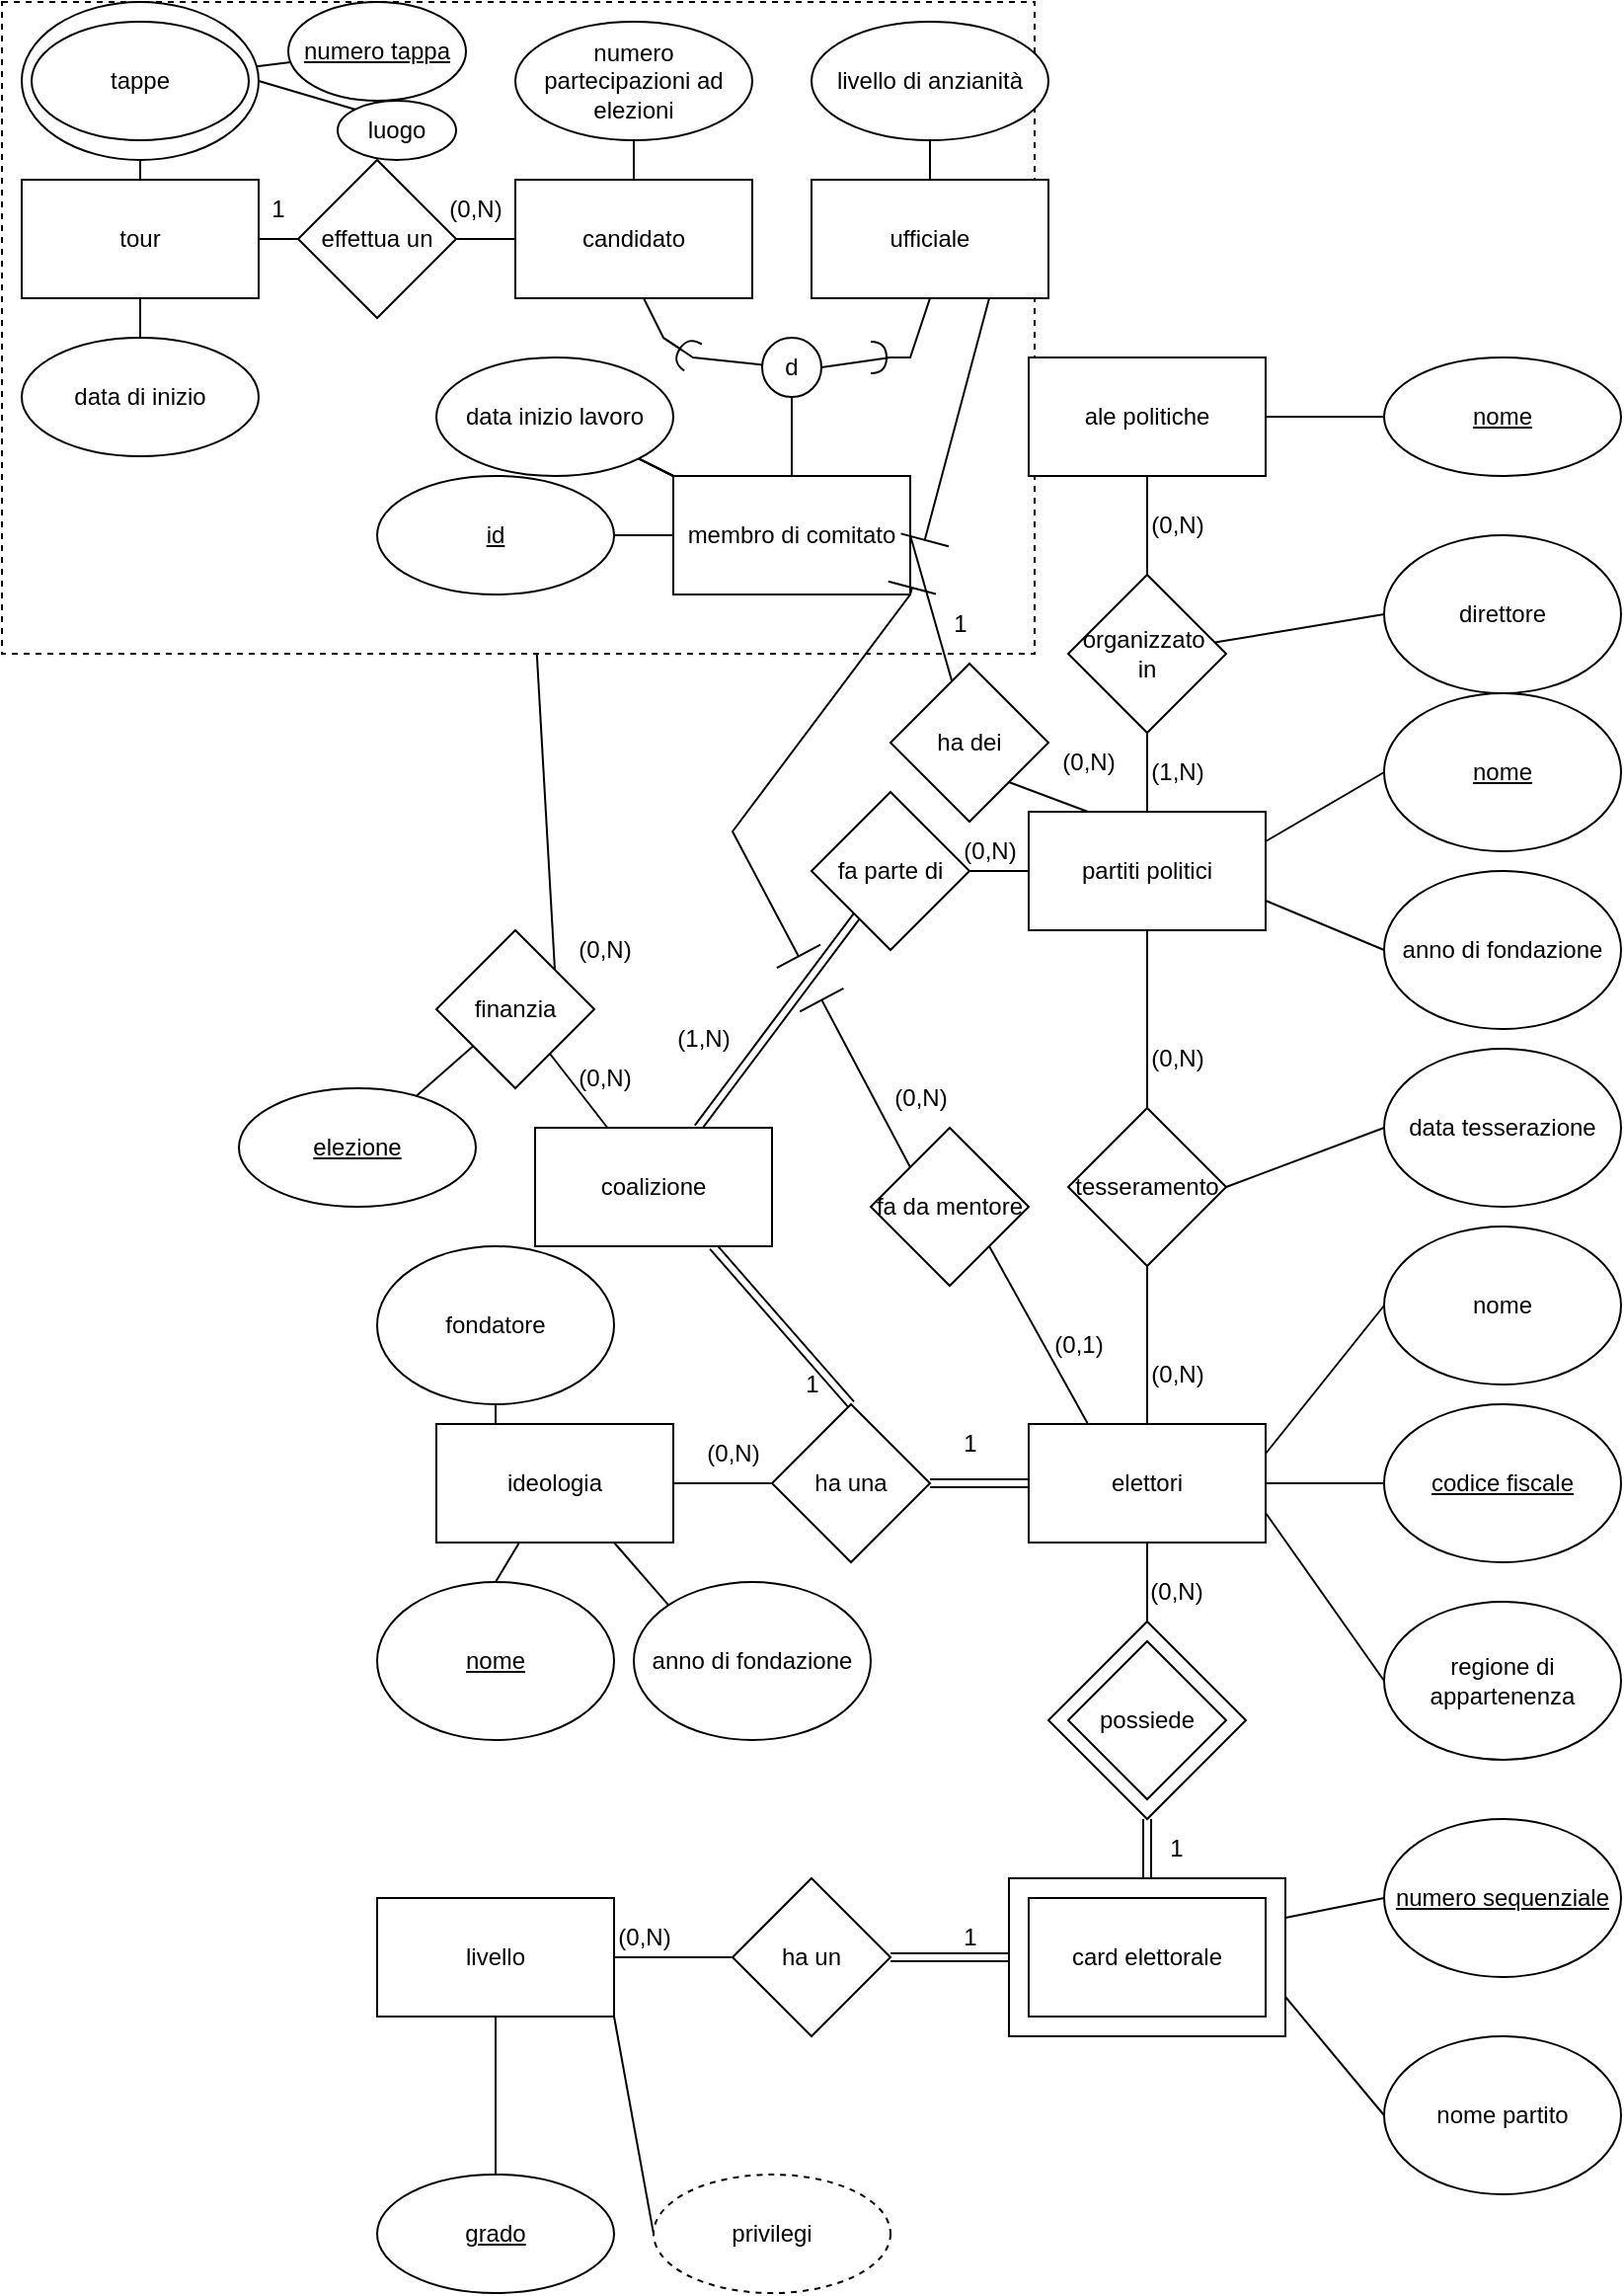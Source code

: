 <mxfile version="20.4.1" type="github">
  <diagram id="twtDGOkDDeWTXfJo2WEe" name="Pagina-1">
    <mxGraphModel dx="1202" dy="945" grid="1" gridSize="10" guides="1" tooltips="1" connect="1" arrows="1" fold="1" page="1" pageScale="1" pageWidth="827" pageHeight="1169" math="0" shadow="0">
      <root>
        <mxCell id="0" />
        <mxCell id="1" parent="0" />
        <mxCell id="wj_TY1Qzmowubs_vM5fL-75" value="" style="rounded=0;whiteSpace=wrap;html=1;fillColor=none;dashed=1;" parent="1" vertex="1">
          <mxGeometry x="7" width="523" height="330" as="geometry" />
        </mxCell>
        <mxCell id="knlDcEmkaZQDQtDxWrDN-24" value="" style="rounded=0;whiteSpace=wrap;html=1;" parent="1" vertex="1">
          <mxGeometry x="517" y="950" width="140" height="80" as="geometry" />
        </mxCell>
        <mxCell id="zHori5KoMAhFE08cjZL3-5" style="rounded=0;orthogonalLoop=1;jettySize=auto;html=1;exitX=1;exitY=0.25;exitDx=0;exitDy=0;entryX=0;entryY=0.5;entryDx=0;entryDy=0;endArrow=none;endFill=0;" parent="1" source="zHori5KoMAhFE08cjZL3-1" target="zHori5KoMAhFE08cjZL3-2" edge="1">
          <mxGeometry relative="1" as="geometry" />
        </mxCell>
        <mxCell id="zHori5KoMAhFE08cjZL3-6" style="edgeStyle=orthogonalEdgeStyle;rounded=0;orthogonalLoop=1;jettySize=auto;html=1;exitX=1;exitY=0.5;exitDx=0;exitDy=0;endArrow=none;endFill=0;" parent="1" source="zHori5KoMAhFE08cjZL3-1" target="zHori5KoMAhFE08cjZL3-3" edge="1">
          <mxGeometry relative="1" as="geometry" />
        </mxCell>
        <mxCell id="zHori5KoMAhFE08cjZL3-7" style="rounded=0;orthogonalLoop=1;jettySize=auto;html=1;exitX=1;exitY=0.75;exitDx=0;exitDy=0;entryX=0;entryY=0.5;entryDx=0;entryDy=0;endArrow=none;endFill=0;" parent="1" source="zHori5KoMAhFE08cjZL3-1" target="zHori5KoMAhFE08cjZL3-4" edge="1">
          <mxGeometry relative="1" as="geometry" />
        </mxCell>
        <mxCell id="zHori5KoMAhFE08cjZL3-15" style="edgeStyle=none;rounded=0;orthogonalLoop=1;jettySize=auto;html=1;exitX=0.5;exitY=0;exitDx=0;exitDy=0;entryX=0.5;entryY=1;entryDx=0;entryDy=0;endArrow=none;endFill=0;strokeWidth=1;" parent="1" source="zHori5KoMAhFE08cjZL3-1" target="zHori5KoMAhFE08cjZL3-11" edge="1">
          <mxGeometry relative="1" as="geometry" />
        </mxCell>
        <mxCell id="zHori5KoMAhFE08cjZL3-1" value="elettori" style="rounded=0;whiteSpace=wrap;html=1;" parent="1" vertex="1">
          <mxGeometry x="527" y="720" width="120" height="60" as="geometry" />
        </mxCell>
        <mxCell id="zHori5KoMAhFE08cjZL3-2" value="nome" style="ellipse;whiteSpace=wrap;html=1;" parent="1" vertex="1">
          <mxGeometry x="707" y="620" width="120" height="80" as="geometry" />
        </mxCell>
        <mxCell id="zHori5KoMAhFE08cjZL3-3" value="&lt;u&gt;codice fiscale&lt;/u&gt;" style="ellipse;whiteSpace=wrap;html=1;" parent="1" vertex="1">
          <mxGeometry x="707" y="710" width="120" height="80" as="geometry" />
        </mxCell>
        <mxCell id="zHori5KoMAhFE08cjZL3-4" value="regione di appartenenza" style="ellipse;whiteSpace=wrap;html=1;" parent="1" vertex="1">
          <mxGeometry x="707" y="810" width="120" height="80" as="geometry" />
        </mxCell>
        <mxCell id="wj_TY1Qzmowubs_vM5fL-23" value="" style="edgeStyle=none;rounded=0;orthogonalLoop=1;jettySize=auto;html=1;endArrow=none;endFill=0;" parent="1" source="zHori5KoMAhFE08cjZL3-8" target="wj_TY1Qzmowubs_vM5fL-22" edge="1">
          <mxGeometry relative="1" as="geometry" />
        </mxCell>
        <mxCell id="wj_TY1Qzmowubs_vM5fL-33" value="" style="edgeStyle=none;rounded=0;orthogonalLoop=1;jettySize=auto;html=1;endArrow=none;endFill=0;" parent="1" source="zHori5KoMAhFE08cjZL3-8" target="wj_TY1Qzmowubs_vM5fL-32" edge="1">
          <mxGeometry relative="1" as="geometry" />
        </mxCell>
        <mxCell id="wj_TY1Qzmowubs_vM5fL-43" style="edgeStyle=none;rounded=0;orthogonalLoop=1;jettySize=auto;html=1;exitX=0.25;exitY=0;exitDx=0;exitDy=0;entryX=1;entryY=1;entryDx=0;entryDy=0;endArrow=none;endFill=0;" parent="1" source="zHori5KoMAhFE08cjZL3-8" target="wj_TY1Qzmowubs_vM5fL-42" edge="1">
          <mxGeometry relative="1" as="geometry" />
        </mxCell>
        <mxCell id="zHori5KoMAhFE08cjZL3-8" value="partiti politici" style="rounded=0;whiteSpace=wrap;html=1;" parent="1" vertex="1">
          <mxGeometry x="527" y="410" width="120" height="60" as="geometry" />
        </mxCell>
        <mxCell id="zHori5KoMAhFE08cjZL3-9" value="&lt;u&gt;nome&lt;/u&gt;" style="ellipse;whiteSpace=wrap;html=1;" parent="1" vertex="1">
          <mxGeometry x="707" y="350" width="120" height="80" as="geometry" />
        </mxCell>
        <mxCell id="zHori5KoMAhFE08cjZL3-10" value="anno di fondazione" style="ellipse;whiteSpace=wrap;html=1;" parent="1" vertex="1">
          <mxGeometry x="707" y="440" width="120" height="80" as="geometry" />
        </mxCell>
        <mxCell id="zHori5KoMAhFE08cjZL3-16" style="edgeStyle=none;rounded=0;orthogonalLoop=1;jettySize=auto;html=1;exitX=0.5;exitY=0;exitDx=0;exitDy=0;entryX=0.5;entryY=1;entryDx=0;entryDy=0;strokeWidth=1;endArrow=none;endFill=0;" parent="1" source="zHori5KoMAhFE08cjZL3-11" target="zHori5KoMAhFE08cjZL3-8" edge="1">
          <mxGeometry relative="1" as="geometry" />
        </mxCell>
        <mxCell id="zHori5KoMAhFE08cjZL3-11" value="tesseramento" style="rhombus;whiteSpace=wrap;html=1;" parent="1" vertex="1">
          <mxGeometry x="547" y="560" width="80" height="80" as="geometry" />
        </mxCell>
        <mxCell id="zHori5KoMAhFE08cjZL3-12" value="" style="endArrow=none;html=1;rounded=0;exitX=1;exitY=0.25;exitDx=0;exitDy=0;entryX=0;entryY=0.5;entryDx=0;entryDy=0;" parent="1" source="zHori5KoMAhFE08cjZL3-8" target="zHori5KoMAhFE08cjZL3-9" edge="1">
          <mxGeometry width="50" height="50" relative="1" as="geometry">
            <mxPoint x="667" y="640" as="sourcePoint" />
            <mxPoint x="717" y="590" as="targetPoint" />
          </mxGeometry>
        </mxCell>
        <mxCell id="zHori5KoMAhFE08cjZL3-13" value="" style="endArrow=none;html=1;rounded=0;exitX=1;exitY=0.75;exitDx=0;exitDy=0;entryX=0;entryY=0.5;entryDx=0;entryDy=0;" parent="1" source="zHori5KoMAhFE08cjZL3-8" target="zHori5KoMAhFE08cjZL3-10" edge="1">
          <mxGeometry width="50" height="50" relative="1" as="geometry">
            <mxPoint x="667" y="640" as="sourcePoint" />
            <mxPoint x="717" y="590" as="targetPoint" />
          </mxGeometry>
        </mxCell>
        <mxCell id="zHori5KoMAhFE08cjZL3-14" style="edgeStyle=none;rounded=0;orthogonalLoop=1;jettySize=auto;html=1;exitX=1;exitY=1;exitDx=0;exitDy=0;entryX=1;entryY=0.75;entryDx=0;entryDy=0;endArrow=none;endFill=0;" parent="1" source="zHori5KoMAhFE08cjZL3-1" target="zHori5KoMAhFE08cjZL3-1" edge="1">
          <mxGeometry relative="1" as="geometry" />
        </mxCell>
        <mxCell id="zHori5KoMAhFE08cjZL3-23" style="edgeStyle=none;rounded=0;orthogonalLoop=1;jettySize=auto;html=1;exitX=0.5;exitY=0;exitDx=0;exitDy=0;entryX=0.5;entryY=1;entryDx=0;entryDy=0;strokeWidth=1;endArrow=none;endFill=0;shape=link;" parent="1" source="knlDcEmkaZQDQtDxWrDN-24" target="wj_TY1Qzmowubs_vM5fL-2" edge="1">
          <mxGeometry relative="1" as="geometry" />
        </mxCell>
        <mxCell id="zHori5KoMAhFE08cjZL3-17" value="card elettorale" style="rounded=0;whiteSpace=wrap;html=1;" parent="1" vertex="1">
          <mxGeometry x="527" y="960" width="120" height="60" as="geometry" />
        </mxCell>
        <mxCell id="zHori5KoMAhFE08cjZL3-18" value="(0,N)" style="text;html=1;resizable=0;autosize=1;align=center;verticalAlign=middle;points=[];fillColor=none;strokeColor=none;rounded=0;" parent="1" vertex="1">
          <mxGeometry x="577" y="680" width="50" height="30" as="geometry" />
        </mxCell>
        <mxCell id="zHori5KoMAhFE08cjZL3-19" value="(0,N)" style="text;html=1;resizable=0;autosize=1;align=center;verticalAlign=middle;points=[];fillColor=none;strokeColor=none;rounded=0;" parent="1" vertex="1">
          <mxGeometry x="577" y="520" width="50" height="30" as="geometry" />
        </mxCell>
        <mxCell id="zHori5KoMAhFE08cjZL3-21" style="edgeStyle=none;rounded=0;orthogonalLoop=1;jettySize=auto;html=1;exitX=0;exitY=0.5;exitDx=0;exitDy=0;entryX=1;entryY=0.5;entryDx=0;entryDy=0;strokeWidth=1;endArrow=none;endFill=0;" parent="1" source="zHori5KoMAhFE08cjZL3-20" target="zHori5KoMAhFE08cjZL3-11" edge="1">
          <mxGeometry relative="1" as="geometry" />
        </mxCell>
        <mxCell id="zHori5KoMAhFE08cjZL3-20" value="data tesserazione" style="ellipse;whiteSpace=wrap;html=1;" parent="1" vertex="1">
          <mxGeometry x="707" y="530" width="120" height="80" as="geometry" />
        </mxCell>
        <mxCell id="zHori5KoMAhFE08cjZL3-24" style="edgeStyle=none;rounded=0;orthogonalLoop=1;jettySize=auto;html=1;exitX=0.5;exitY=0;exitDx=0;exitDy=0;entryX=0.5;entryY=1;entryDx=0;entryDy=0;strokeWidth=1;endArrow=none;endFill=0;" parent="1" source="wj_TY1Qzmowubs_vM5fL-2" target="zHori5KoMAhFE08cjZL3-1" edge="1">
          <mxGeometry relative="1" as="geometry" />
        </mxCell>
        <mxCell id="zHori5KoMAhFE08cjZL3-22" value="possiede" style="rhombus;whiteSpace=wrap;html=1;" parent="1" vertex="1">
          <mxGeometry x="547" y="830" width="80" height="80" as="geometry" />
        </mxCell>
        <mxCell id="knlDcEmkaZQDQtDxWrDN-29" style="edgeStyle=none;rounded=0;orthogonalLoop=1;jettySize=auto;html=1;exitX=0;exitY=0.5;exitDx=0;exitDy=0;entryX=1;entryY=0.25;entryDx=0;entryDy=0;strokeWidth=1;endArrow=none;endFill=0;" parent="1" source="knlDcEmkaZQDQtDxWrDN-25" target="knlDcEmkaZQDQtDxWrDN-24" edge="1">
          <mxGeometry relative="1" as="geometry" />
        </mxCell>
        <mxCell id="knlDcEmkaZQDQtDxWrDN-25" value="&lt;u&gt;numero sequenziale&lt;/u&gt;" style="ellipse;whiteSpace=wrap;html=1;" parent="1" vertex="1">
          <mxGeometry x="707" y="920" width="120" height="80" as="geometry" />
        </mxCell>
        <mxCell id="knlDcEmkaZQDQtDxWrDN-30" style="edgeStyle=none;rounded=0;orthogonalLoop=1;jettySize=auto;html=1;exitX=0;exitY=0.5;exitDx=0;exitDy=0;entryX=1;entryY=0.75;entryDx=0;entryDy=0;strokeWidth=1;endArrow=none;endFill=0;" parent="1" source="knlDcEmkaZQDQtDxWrDN-26" target="knlDcEmkaZQDQtDxWrDN-24" edge="1">
          <mxGeometry relative="1" as="geometry" />
        </mxCell>
        <mxCell id="knlDcEmkaZQDQtDxWrDN-26" value="nome partito" style="ellipse;whiteSpace=wrap;html=1;" parent="1" vertex="1">
          <mxGeometry x="707" y="1030" width="120" height="80" as="geometry" />
        </mxCell>
        <mxCell id="knlDcEmkaZQDQtDxWrDN-27" value="1" style="text;html=1;strokeColor=none;fillColor=none;align=center;verticalAlign=middle;whiteSpace=wrap;rounded=0;" parent="1" vertex="1">
          <mxGeometry x="572" y="920" width="60" height="30" as="geometry" />
        </mxCell>
        <mxCell id="knlDcEmkaZQDQtDxWrDN-28" value="(0,N)" style="text;html=1;strokeColor=none;fillColor=none;align=center;verticalAlign=middle;whiteSpace=wrap;rounded=0;" parent="1" vertex="1">
          <mxGeometry x="572" y="790" width="60" height="30" as="geometry" />
        </mxCell>
        <mxCell id="knlDcEmkaZQDQtDxWrDN-32" style="edgeStyle=none;rounded=0;orthogonalLoop=1;jettySize=auto;html=1;exitX=1;exitY=0.5;exitDx=0;exitDy=0;entryX=0;entryY=0.5;entryDx=0;entryDy=0;strokeWidth=1;endArrow=none;endFill=0;shape=link;" parent="1" source="knlDcEmkaZQDQtDxWrDN-31" target="knlDcEmkaZQDQtDxWrDN-24" edge="1">
          <mxGeometry relative="1" as="geometry" />
        </mxCell>
        <mxCell id="knlDcEmkaZQDQtDxWrDN-34" style="edgeStyle=none;rounded=0;orthogonalLoop=1;jettySize=auto;html=1;exitX=0;exitY=0.5;exitDx=0;exitDy=0;entryX=1;entryY=0.5;entryDx=0;entryDy=0;strokeWidth=1;endArrow=none;endFill=0;" parent="1" source="knlDcEmkaZQDQtDxWrDN-31" target="knlDcEmkaZQDQtDxWrDN-33" edge="1">
          <mxGeometry relative="1" as="geometry" />
        </mxCell>
        <mxCell id="knlDcEmkaZQDQtDxWrDN-31" value="ha un" style="rhombus;whiteSpace=wrap;html=1;" parent="1" vertex="1">
          <mxGeometry x="377" y="950" width="80" height="80" as="geometry" />
        </mxCell>
        <mxCell id="wj_TY1Qzmowubs_vM5fL-5" value="" style="edgeStyle=orthogonalEdgeStyle;rounded=0;orthogonalLoop=1;jettySize=auto;html=1;endArrow=none;endFill=0;" parent="1" source="knlDcEmkaZQDQtDxWrDN-33" target="wj_TY1Qzmowubs_vM5fL-4" edge="1">
          <mxGeometry relative="1" as="geometry" />
        </mxCell>
        <mxCell id="knlDcEmkaZQDQtDxWrDN-33" value="livello" style="rounded=0;whiteSpace=wrap;html=1;" parent="1" vertex="1">
          <mxGeometry x="197" y="960" width="120" height="60" as="geometry" />
        </mxCell>
        <mxCell id="wj_TY1Qzmowubs_vM5fL-2" value="" style="rhombus;whiteSpace=wrap;html=1;fillColor=none;" parent="1" vertex="1">
          <mxGeometry x="537" y="820" width="100" height="100" as="geometry" />
        </mxCell>
        <mxCell id="wj_TY1Qzmowubs_vM5fL-4" value="&lt;u&gt;grado&lt;/u&gt;" style="ellipse;whiteSpace=wrap;html=1;rounded=0;" parent="1" vertex="1">
          <mxGeometry x="197" y="1100" width="120" height="60" as="geometry" />
        </mxCell>
        <mxCell id="wj_TY1Qzmowubs_vM5fL-9" style="rounded=0;orthogonalLoop=1;jettySize=auto;html=1;exitX=0;exitY=0.5;exitDx=0;exitDy=0;entryX=1;entryY=1;entryDx=0;entryDy=0;endArrow=none;endFill=0;" parent="1" source="wj_TY1Qzmowubs_vM5fL-6" target="knlDcEmkaZQDQtDxWrDN-33" edge="1">
          <mxGeometry relative="1" as="geometry" />
        </mxCell>
        <mxCell id="wj_TY1Qzmowubs_vM5fL-6" value="privilegi" style="ellipse;whiteSpace=wrap;html=1;fillColor=default;dashed=1;" parent="1" vertex="1">
          <mxGeometry x="337" y="1100" width="120" height="60" as="geometry" />
        </mxCell>
        <mxCell id="wj_TY1Qzmowubs_vM5fL-12" style="edgeStyle=none;rounded=0;orthogonalLoop=1;jettySize=auto;html=1;exitX=1;exitY=0.5;exitDx=0;exitDy=0;entryX=0;entryY=0.5;entryDx=0;entryDy=0;endArrow=none;endFill=0;shape=link;" parent="1" source="wj_TY1Qzmowubs_vM5fL-10" target="zHori5KoMAhFE08cjZL3-1" edge="1">
          <mxGeometry relative="1" as="geometry" />
        </mxCell>
        <mxCell id="wj_TY1Qzmowubs_vM5fL-13" style="edgeStyle=none;rounded=0;orthogonalLoop=1;jettySize=auto;html=1;exitX=0;exitY=0.5;exitDx=0;exitDy=0;entryX=1;entryY=0.5;entryDx=0;entryDy=0;endArrow=none;endFill=0;" parent="1" source="wj_TY1Qzmowubs_vM5fL-10" target="wj_TY1Qzmowubs_vM5fL-11" edge="1">
          <mxGeometry relative="1" as="geometry" />
        </mxCell>
        <mxCell id="wj_TY1Qzmowubs_vM5fL-10" value="ha una" style="rhombus;whiteSpace=wrap;html=1;fillColor=default;" parent="1" vertex="1">
          <mxGeometry x="397" y="710" width="80" height="80" as="geometry" />
        </mxCell>
        <mxCell id="wj_TY1Qzmowubs_vM5fL-11" value="ideologia" style="rounded=0;whiteSpace=wrap;html=1;fillColor=default;" parent="1" vertex="1">
          <mxGeometry x="227" y="720" width="120" height="60" as="geometry" />
        </mxCell>
        <mxCell id="wj_TY1Qzmowubs_vM5fL-14" value="1" style="text;html=1;align=center;verticalAlign=middle;resizable=0;points=[];autosize=1;strokeColor=none;fillColor=none;" parent="1" vertex="1">
          <mxGeometry x="482" y="715" width="30" height="30" as="geometry" />
        </mxCell>
        <mxCell id="wj_TY1Qzmowubs_vM5fL-15" value="(0,N)" style="text;html=1;align=center;verticalAlign=middle;resizable=0;points=[];autosize=1;strokeColor=none;fillColor=none;" parent="1" vertex="1">
          <mxGeometry x="352" y="720" width="50" height="30" as="geometry" />
        </mxCell>
        <mxCell id="wj_TY1Qzmowubs_vM5fL-20" style="edgeStyle=none;rounded=0;orthogonalLoop=1;jettySize=auto;html=1;exitX=0.5;exitY=0;exitDx=0;exitDy=0;endArrow=none;endFill=0;" parent="1" source="wj_TY1Qzmowubs_vM5fL-16" target="wj_TY1Qzmowubs_vM5fL-11" edge="1">
          <mxGeometry relative="1" as="geometry" />
        </mxCell>
        <mxCell id="wj_TY1Qzmowubs_vM5fL-16" value="&lt;u&gt;nome&lt;/u&gt;" style="ellipse;whiteSpace=wrap;html=1;fillColor=default;" parent="1" vertex="1">
          <mxGeometry x="197" y="800" width="120" height="80" as="geometry" />
        </mxCell>
        <mxCell id="wj_TY1Qzmowubs_vM5fL-21" style="edgeStyle=none;rounded=0;orthogonalLoop=1;jettySize=auto;html=1;exitX=0;exitY=0;exitDx=0;exitDy=0;entryX=0.75;entryY=1;entryDx=0;entryDy=0;endArrow=none;endFill=0;" parent="1" source="wj_TY1Qzmowubs_vM5fL-17" target="wj_TY1Qzmowubs_vM5fL-11" edge="1">
          <mxGeometry relative="1" as="geometry" />
        </mxCell>
        <mxCell id="wj_TY1Qzmowubs_vM5fL-17" value="anno di fondazione" style="ellipse;whiteSpace=wrap;html=1;fillColor=default;" parent="1" vertex="1">
          <mxGeometry x="327" y="800" width="120" height="80" as="geometry" />
        </mxCell>
        <mxCell id="wj_TY1Qzmowubs_vM5fL-19" style="edgeStyle=none;rounded=0;orthogonalLoop=1;jettySize=auto;html=1;exitX=0.5;exitY=1;exitDx=0;exitDy=0;entryX=0.25;entryY=0;entryDx=0;entryDy=0;endArrow=none;endFill=0;" parent="1" source="wj_TY1Qzmowubs_vM5fL-18" target="wj_TY1Qzmowubs_vM5fL-11" edge="1">
          <mxGeometry relative="1" as="geometry" />
        </mxCell>
        <mxCell id="wj_TY1Qzmowubs_vM5fL-18" value="fondatore" style="ellipse;whiteSpace=wrap;html=1;fillColor=default;" parent="1" vertex="1">
          <mxGeometry x="197" y="630" width="120" height="80" as="geometry" />
        </mxCell>
        <mxCell id="wj_TY1Qzmowubs_vM5fL-26" value="" style="edgeStyle=none;rounded=0;orthogonalLoop=1;jettySize=auto;html=1;endArrow=none;endFill=0;shape=link;" parent="1" source="wj_TY1Qzmowubs_vM5fL-22" target="wj_TY1Qzmowubs_vM5fL-25" edge="1">
          <mxGeometry relative="1" as="geometry" />
        </mxCell>
        <mxCell id="wj_TY1Qzmowubs_vM5fL-22" value="fa parte di" style="rhombus;whiteSpace=wrap;html=1;rounded=0;" parent="1" vertex="1">
          <mxGeometry x="417" y="400" width="80" height="80" as="geometry" />
        </mxCell>
        <mxCell id="wj_TY1Qzmowubs_vM5fL-24" value="(0,N)" style="text;html=1;align=center;verticalAlign=middle;resizable=0;points=[];autosize=1;strokeColor=none;fillColor=none;" parent="1" vertex="1">
          <mxGeometry x="482" y="415" width="50" height="30" as="geometry" />
        </mxCell>
        <mxCell id="wj_TY1Qzmowubs_vM5fL-28" style="edgeStyle=none;rounded=0;orthogonalLoop=1;jettySize=auto;html=1;exitX=0.75;exitY=1;exitDx=0;exitDy=0;entryX=0.5;entryY=0;entryDx=0;entryDy=0;endArrow=none;endFill=0;shape=link;" parent="1" source="wj_TY1Qzmowubs_vM5fL-25" target="wj_TY1Qzmowubs_vM5fL-10" edge="1">
          <mxGeometry relative="1" as="geometry" />
        </mxCell>
        <mxCell id="wj_TY1Qzmowubs_vM5fL-78" value="" style="edgeStyle=none;rounded=0;jumpStyle=arc;jumpSize=25;orthogonalLoop=1;jettySize=auto;html=1;endArrow=none;endFill=0;" parent="1" source="wj_TY1Qzmowubs_vM5fL-25" target="wj_TY1Qzmowubs_vM5fL-77" edge="1">
          <mxGeometry relative="1" as="geometry" />
        </mxCell>
        <mxCell id="wj_TY1Qzmowubs_vM5fL-25" value="coalizione" style="whiteSpace=wrap;html=1;rounded=0;" parent="1" vertex="1">
          <mxGeometry x="277" y="570" width="120" height="60" as="geometry" />
        </mxCell>
        <mxCell id="wj_TY1Qzmowubs_vM5fL-27" value="(1,N)" style="text;html=1;align=center;verticalAlign=middle;resizable=0;points=[];autosize=1;strokeColor=none;fillColor=none;" parent="1" vertex="1">
          <mxGeometry x="337" y="510" width="50" height="30" as="geometry" />
        </mxCell>
        <mxCell id="wj_TY1Qzmowubs_vM5fL-29" value="1" style="text;html=1;align=center;verticalAlign=middle;resizable=0;points=[];autosize=1;strokeColor=none;fillColor=none;" parent="1" vertex="1">
          <mxGeometry x="402" y="685" width="30" height="30" as="geometry" />
        </mxCell>
        <mxCell id="wj_TY1Qzmowubs_vM5fL-35" value="" style="edgeStyle=none;rounded=0;orthogonalLoop=1;jettySize=auto;html=1;endArrow=none;endFill=0;" parent="1" source="wj_TY1Qzmowubs_vM5fL-32" target="wj_TY1Qzmowubs_vM5fL-34" edge="1">
          <mxGeometry relative="1" as="geometry" />
        </mxCell>
        <mxCell id="wj_TY1Qzmowubs_vM5fL-38" value="" style="edgeStyle=none;rounded=0;orthogonalLoop=1;jettySize=auto;html=1;endArrow=none;endFill=0;entryX=0;entryY=0.5;entryDx=0;entryDy=0;" parent="1" source="wj_TY1Qzmowubs_vM5fL-32" target="wj_TY1Qzmowubs_vM5fL-39" edge="1">
          <mxGeometry relative="1" as="geometry">
            <mxPoint x="707" y="320" as="targetPoint" />
          </mxGeometry>
        </mxCell>
        <mxCell id="wj_TY1Qzmowubs_vM5fL-32" value="organizzato&amp;nbsp;&lt;br&gt;in" style="rhombus;whiteSpace=wrap;html=1;rounded=0;" parent="1" vertex="1">
          <mxGeometry x="547" y="290" width="80" height="80" as="geometry" />
        </mxCell>
        <mxCell id="wj_TY1Qzmowubs_vM5fL-41" value="" style="edgeStyle=none;rounded=0;orthogonalLoop=1;jettySize=auto;html=1;endArrow=none;endFill=0;" parent="1" source="wj_TY1Qzmowubs_vM5fL-34" target="wj_TY1Qzmowubs_vM5fL-40" edge="1">
          <mxGeometry relative="1" as="geometry" />
        </mxCell>
        <mxCell id="wj_TY1Qzmowubs_vM5fL-34" value="ale politiche" style="whiteSpace=wrap;html=1;rounded=0;" parent="1" vertex="1">
          <mxGeometry x="527" y="180" width="120" height="60" as="geometry" />
        </mxCell>
        <mxCell id="wj_TY1Qzmowubs_vM5fL-36" value="(1,N)" style="text;html=1;align=center;verticalAlign=middle;resizable=0;points=[];autosize=1;strokeColor=none;fillColor=none;" parent="1" vertex="1">
          <mxGeometry x="577" y="375" width="50" height="30" as="geometry" />
        </mxCell>
        <mxCell id="wj_TY1Qzmowubs_vM5fL-37" value="(0,N)" style="text;html=1;align=center;verticalAlign=middle;resizable=0;points=[];autosize=1;strokeColor=none;fillColor=none;" parent="1" vertex="1">
          <mxGeometry x="577" y="250" width="50" height="30" as="geometry" />
        </mxCell>
        <mxCell id="wj_TY1Qzmowubs_vM5fL-39" value="direttore" style="ellipse;whiteSpace=wrap;html=1;fillColor=default;" parent="1" vertex="1">
          <mxGeometry x="707" y="270" width="120" height="80" as="geometry" />
        </mxCell>
        <mxCell id="wj_TY1Qzmowubs_vM5fL-40" value="&lt;u&gt;nome&lt;/u&gt;" style="ellipse;whiteSpace=wrap;html=1;rounded=0;" parent="1" vertex="1">
          <mxGeometry x="707" y="180" width="120" height="60" as="geometry" />
        </mxCell>
        <mxCell id="wj_TY1Qzmowubs_vM5fL-42" value="ha dei" style="rhombus;whiteSpace=wrap;html=1;fillColor=default;" parent="1" vertex="1">
          <mxGeometry x="457" y="335" width="80" height="80" as="geometry" />
        </mxCell>
        <mxCell id="wj_TY1Qzmowubs_vM5fL-45" style="edgeStyle=none;rounded=0;orthogonalLoop=1;jettySize=auto;html=1;exitX=1;exitY=0.5;exitDx=0;exitDy=0;endArrow=none;endFill=0;" parent="1" source="wj_TY1Qzmowubs_vM5fL-44" edge="1" target="wj_TY1Qzmowubs_vM5fL-42">
          <mxGeometry relative="1" as="geometry">
            <mxPoint x="527" y="355" as="targetPoint" />
          </mxGeometry>
        </mxCell>
        <mxCell id="wj_TY1Qzmowubs_vM5fL-68" value="" style="edgeStyle=none;rounded=0;jumpStyle=arc;jumpSize=25;orthogonalLoop=1;jettySize=auto;html=1;endArrow=none;endFill=0;" parent="1" source="wj_TY1Qzmowubs_vM5fL-44" target="wj_TY1Qzmowubs_vM5fL-67" edge="1">
          <mxGeometry relative="1" as="geometry" />
        </mxCell>
        <mxCell id="wj_TY1Qzmowubs_vM5fL-69" value="" style="edgeStyle=none;rounded=0;jumpStyle=arc;jumpSize=25;orthogonalLoop=1;jettySize=auto;html=1;endArrow=none;endFill=0;" parent="1" source="wj_TY1Qzmowubs_vM5fL-44" target="wj_TY1Qzmowubs_vM5fL-67" edge="1">
          <mxGeometry relative="1" as="geometry" />
        </mxCell>
        <mxCell id="wj_TY1Qzmowubs_vM5fL-70" value="" style="edgeStyle=none;rounded=0;jumpStyle=arc;jumpSize=25;orthogonalLoop=1;jettySize=auto;html=1;endArrow=none;endFill=0;" parent="1" source="wj_TY1Qzmowubs_vM5fL-44" target="wj_TY1Qzmowubs_vM5fL-67" edge="1">
          <mxGeometry relative="1" as="geometry" />
        </mxCell>
        <mxCell id="wj_TY1Qzmowubs_vM5fL-72" value="" style="edgeStyle=none;rounded=0;jumpStyle=arc;jumpSize=25;orthogonalLoop=1;jettySize=auto;html=1;endArrow=none;endFill=0;" parent="1" source="wj_TY1Qzmowubs_vM5fL-44" target="wj_TY1Qzmowubs_vM5fL-71" edge="1">
          <mxGeometry relative="1" as="geometry" />
        </mxCell>
        <mxCell id="wj_TY1Qzmowubs_vM5fL-44" value="membro di comitato" style="rounded=0;whiteSpace=wrap;html=1;fillColor=default;" parent="1" vertex="1">
          <mxGeometry x="347" y="240" width="120" height="60" as="geometry" />
        </mxCell>
        <mxCell id="wj_TY1Qzmowubs_vM5fL-46" value="(0,N)" style="text;html=1;align=center;verticalAlign=middle;resizable=0;points=[];autosize=1;strokeColor=none;fillColor=none;" parent="1" vertex="1">
          <mxGeometry x="532" y="370" width="50" height="30" as="geometry" />
        </mxCell>
        <mxCell id="wj_TY1Qzmowubs_vM5fL-47" value="1" style="text;html=1;align=center;verticalAlign=middle;resizable=0;points=[];autosize=1;strokeColor=none;fillColor=none;" parent="1" vertex="1">
          <mxGeometry x="477" y="300" width="30" height="30" as="geometry" />
        </mxCell>
        <mxCell id="wj_TY1Qzmowubs_vM5fL-49" style="edgeStyle=none;rounded=0;orthogonalLoop=1;jettySize=auto;html=1;exitX=0.5;exitY=1;exitDx=0;exitDy=0;entryX=0.5;entryY=0;entryDx=0;entryDy=0;endArrow=none;endFill=0;" parent="1" source="wj_TY1Qzmowubs_vM5fL-48" target="wj_TY1Qzmowubs_vM5fL-44" edge="1">
          <mxGeometry relative="1" as="geometry" />
        </mxCell>
        <mxCell id="wj_TY1Qzmowubs_vM5fL-88" style="edgeStyle=none;rounded=0;jumpStyle=none;jumpSize=25;orthogonalLoop=1;jettySize=auto;html=1;exitX=1;exitY=0.5;exitDx=0;exitDy=0;endArrow=none;endFill=0;" parent="1" source="wj_TY1Qzmowubs_vM5fL-48" edge="1">
          <mxGeometry relative="1" as="geometry">
            <mxPoint x="457" y="180" as="targetPoint" />
          </mxGeometry>
        </mxCell>
        <mxCell id="wj_TY1Qzmowubs_vM5fL-48" value="d" style="ellipse;whiteSpace=wrap;html=1;aspect=fixed;fillColor=default;" parent="1" vertex="1">
          <mxGeometry x="392" y="170" width="30" height="30" as="geometry" />
        </mxCell>
        <mxCell id="wj_TY1Qzmowubs_vM5fL-74" value="" style="edgeStyle=none;rounded=0;jumpStyle=arc;jumpSize=25;orthogonalLoop=1;jettySize=auto;html=1;endArrow=none;endFill=0;" parent="1" source="wj_TY1Qzmowubs_vM5fL-50" target="wj_TY1Qzmowubs_vM5fL-73" edge="1">
          <mxGeometry relative="1" as="geometry" />
        </mxCell>
        <mxCell id="wj_TY1Qzmowubs_vM5fL-104" value="" style="edgeStyle=none;rounded=0;jumpStyle=line;jumpSize=25;orthogonalLoop=1;jettySize=auto;html=1;endArrow=none;endFill=0;" parent="1" source="wj_TY1Qzmowubs_vM5fL-50" target="wj_TY1Qzmowubs_vM5fL-103" edge="1">
          <mxGeometry relative="1" as="geometry" />
        </mxCell>
        <mxCell id="wj_TY1Qzmowubs_vM5fL-50" value="candidato" style="rounded=0;whiteSpace=wrap;html=1;fillColor=default;" parent="1" vertex="1">
          <mxGeometry x="267" y="90" width="120" height="60" as="geometry" />
        </mxCell>
        <mxCell id="wj_TY1Qzmowubs_vM5fL-85" value="" style="edgeStyle=none;rounded=0;jumpStyle=arc;jumpSize=25;orthogonalLoop=1;jettySize=auto;html=1;endArrow=none;endFill=0;" parent="1" source="wj_TY1Qzmowubs_vM5fL-51" target="wj_TY1Qzmowubs_vM5fL-84" edge="1">
          <mxGeometry relative="1" as="geometry" />
        </mxCell>
        <mxCell id="wj_TY1Qzmowubs_vM5fL-51" value="ufficiale" style="rounded=0;whiteSpace=wrap;html=1;fillColor=default;" parent="1" vertex="1">
          <mxGeometry x="417" y="90" width="120" height="60" as="geometry" />
        </mxCell>
        <mxCell id="wj_TY1Qzmowubs_vM5fL-67" value="data inizio lavoro" style="ellipse;whiteSpace=wrap;html=1;rounded=0;" parent="1" vertex="1">
          <mxGeometry x="227" y="180" width="120" height="60" as="geometry" />
        </mxCell>
        <mxCell id="wj_TY1Qzmowubs_vM5fL-71" value="&lt;u&gt;id&lt;/u&gt;" style="ellipse;whiteSpace=wrap;html=1;rounded=0;" parent="1" vertex="1">
          <mxGeometry x="197" y="240" width="120" height="60" as="geometry" />
        </mxCell>
        <mxCell id="wj_TY1Qzmowubs_vM5fL-73" value="numero partecipazioni ad elezioni" style="ellipse;whiteSpace=wrap;html=1;rounded=0;" parent="1" vertex="1">
          <mxGeometry x="267" y="10" width="120" height="60" as="geometry" />
        </mxCell>
        <mxCell id="wj_TY1Qzmowubs_vM5fL-79" style="edgeStyle=none;rounded=0;jumpStyle=arc;jumpSize=25;orthogonalLoop=1;jettySize=auto;html=1;exitX=1;exitY=0;exitDx=0;exitDy=0;endArrow=none;endFill=0;" parent="1" source="wj_TY1Qzmowubs_vM5fL-77" target="wj_TY1Qzmowubs_vM5fL-75" edge="1">
          <mxGeometry relative="1" as="geometry" />
        </mxCell>
        <mxCell id="wj_TY1Qzmowubs_vM5fL-81" value="" style="edgeStyle=none;rounded=0;jumpStyle=arc;jumpSize=25;orthogonalLoop=1;jettySize=auto;html=1;endArrow=none;endFill=0;" parent="1" source="wj_TY1Qzmowubs_vM5fL-77" target="wj_TY1Qzmowubs_vM5fL-80" edge="1">
          <mxGeometry relative="1" as="geometry" />
        </mxCell>
        <mxCell id="wj_TY1Qzmowubs_vM5fL-77" value="finanzia" style="rhombus;whiteSpace=wrap;html=1;rounded=0;" parent="1" vertex="1">
          <mxGeometry x="227" y="470" width="80" height="80" as="geometry" />
        </mxCell>
        <mxCell id="wj_TY1Qzmowubs_vM5fL-80" value="&lt;u&gt;elezione&lt;/u&gt;" style="ellipse;whiteSpace=wrap;html=1;rounded=0;" parent="1" vertex="1">
          <mxGeometry x="127" y="550" width="120" height="60" as="geometry" />
        </mxCell>
        <mxCell id="wj_TY1Qzmowubs_vM5fL-82" value="(0,N)" style="text;html=1;align=center;verticalAlign=middle;resizable=0;points=[];autosize=1;strokeColor=none;fillColor=none;" parent="1" vertex="1">
          <mxGeometry x="287" y="465" width="50" height="30" as="geometry" />
        </mxCell>
        <mxCell id="wj_TY1Qzmowubs_vM5fL-83" value="(0,N)" style="text;html=1;align=center;verticalAlign=middle;resizable=0;points=[];autosize=1;strokeColor=none;fillColor=none;" parent="1" vertex="1">
          <mxGeometry x="287" y="530" width="50" height="30" as="geometry" />
        </mxCell>
        <mxCell id="wj_TY1Qzmowubs_vM5fL-84" value="livello di anzianità" style="ellipse;whiteSpace=wrap;html=1;rounded=0;" parent="1" vertex="1">
          <mxGeometry x="417" y="10" width="120" height="60" as="geometry" />
        </mxCell>
        <mxCell id="wj_TY1Qzmowubs_vM5fL-87" style="edgeStyle=none;rounded=0;jumpStyle=none;jumpSize=25;orthogonalLoop=1;jettySize=auto;html=1;exitX=0.5;exitY=1;exitDx=0;exitDy=0;endArrow=halfCircle;endFill=0;" parent="1" source="wj_TY1Qzmowubs_vM5fL-51" edge="1">
          <mxGeometry relative="1" as="geometry">
            <mxPoint x="447" y="180" as="targetPoint" />
            <Array as="points">
              <mxPoint x="467" y="180" />
            </Array>
          </mxGeometry>
        </mxCell>
        <mxCell id="wj_TY1Qzmowubs_vM5fL-94" style="edgeStyle=none;rounded=0;jumpStyle=none;jumpSize=25;orthogonalLoop=1;jettySize=auto;html=1;endArrow=none;endFill=0;exitX=0.005;exitY=0.457;exitDx=0;exitDy=0;exitPerimeter=0;" parent="1" source="wj_TY1Qzmowubs_vM5fL-48" edge="1">
          <mxGeometry relative="1" as="geometry">
            <mxPoint x="342" y="170" as="targetPoint" />
            <mxPoint x="392" y="180" as="sourcePoint" />
            <Array as="points">
              <mxPoint x="357" y="180" />
            </Array>
          </mxGeometry>
        </mxCell>
        <mxCell id="wj_TY1Qzmowubs_vM5fL-95" style="edgeStyle=none;rounded=0;jumpStyle=none;jumpSize=25;orthogonalLoop=1;jettySize=auto;html=1;endArrow=halfCircle;endFill=0;" parent="1" edge="1">
          <mxGeometry relative="1" as="geometry">
            <mxPoint x="332" y="150" as="sourcePoint" />
            <mxPoint x="357" y="180" as="targetPoint" />
            <Array as="points">
              <mxPoint x="342" y="170" />
            </Array>
          </mxGeometry>
        </mxCell>
        <mxCell id="wj_TY1Qzmowubs_vM5fL-97" style="edgeStyle=none;rounded=0;jumpStyle=line;jumpSize=25;orthogonalLoop=1;jettySize=auto;html=1;exitX=0.75;exitY=1;exitDx=0;exitDy=0;endArrow=none;endFill=0;entryX=0;entryY=0;entryDx=0;entryDy=0;" parent="1" source="wj_TY1Qzmowubs_vM5fL-51" target="wj_TY1Qzmowubs_vM5fL-98" edge="1">
          <mxGeometry relative="1" as="geometry">
            <Array as="points">
              <mxPoint x="467" y="300" />
              <mxPoint x="377" y="420" />
            </Array>
          </mxGeometry>
        </mxCell>
        <mxCell id="wj_TY1Qzmowubs_vM5fL-99" style="edgeStyle=none;rounded=0;jumpStyle=line;jumpSize=25;orthogonalLoop=1;jettySize=auto;html=1;exitX=1;exitY=1;exitDx=0;exitDy=0;entryX=0.25;entryY=0;entryDx=0;entryDy=0;endArrow=none;endFill=0;" parent="1" source="wj_TY1Qzmowubs_vM5fL-98" target="zHori5KoMAhFE08cjZL3-1" edge="1">
          <mxGeometry relative="1" as="geometry" />
        </mxCell>
        <mxCell id="wj_TY1Qzmowubs_vM5fL-98" value="fa da mentore" style="rhombus;whiteSpace=wrap;html=1;fillColor=default;" parent="1" vertex="1">
          <mxGeometry x="447" y="570" width="80" height="80" as="geometry" />
        </mxCell>
        <mxCell id="wj_TY1Qzmowubs_vM5fL-100" value="(0,N)" style="text;html=1;align=center;verticalAlign=middle;resizable=0;points=[];autosize=1;strokeColor=none;fillColor=none;" parent="1" vertex="1">
          <mxGeometry x="447" y="540" width="50" height="30" as="geometry" />
        </mxCell>
        <mxCell id="wj_TY1Qzmowubs_vM5fL-101" value="(0,1)" style="text;html=1;align=center;verticalAlign=middle;resizable=0;points=[];autosize=1;strokeColor=none;fillColor=none;" parent="1" vertex="1">
          <mxGeometry x="527" y="665" width="50" height="30" as="geometry" />
        </mxCell>
        <mxCell id="wj_TY1Qzmowubs_vM5fL-106" value="" style="edgeStyle=none;rounded=0;jumpStyle=line;jumpSize=25;orthogonalLoop=1;jettySize=auto;html=1;endArrow=none;endFill=0;" parent="1" source="wj_TY1Qzmowubs_vM5fL-103" target="wj_TY1Qzmowubs_vM5fL-105" edge="1">
          <mxGeometry relative="1" as="geometry" />
        </mxCell>
        <mxCell id="wj_TY1Qzmowubs_vM5fL-103" value="effettua un" style="rhombus;whiteSpace=wrap;html=1;rounded=0;" parent="1" vertex="1">
          <mxGeometry x="157" y="80" width="80" height="80" as="geometry" />
        </mxCell>
        <mxCell id="wj_TY1Qzmowubs_vM5fL-108" value="" style="edgeStyle=none;rounded=0;jumpStyle=line;jumpSize=25;orthogonalLoop=1;jettySize=auto;html=1;endArrow=none;endFill=0;" parent="1" source="wj_TY1Qzmowubs_vM5fL-105" target="wj_TY1Qzmowubs_vM5fL-107" edge="1">
          <mxGeometry relative="1" as="geometry" />
        </mxCell>
        <mxCell id="wj_TY1Qzmowubs_vM5fL-113" value="" style="edgeStyle=none;rounded=0;jumpStyle=line;jumpSize=25;orthogonalLoop=1;jettySize=auto;html=1;endArrow=none;endFill=0;entryX=0.5;entryY=1;entryDx=0;entryDy=0;" parent="1" source="wj_TY1Qzmowubs_vM5fL-105" target="wj_TY1Qzmowubs_vM5fL-111" edge="1">
          <mxGeometry relative="1" as="geometry" />
        </mxCell>
        <mxCell id="wj_TY1Qzmowubs_vM5fL-105" value="tour" style="whiteSpace=wrap;html=1;rounded=0;" parent="1" vertex="1">
          <mxGeometry x="17" y="90" width="120" height="60" as="geometry" />
        </mxCell>
        <mxCell id="wj_TY1Qzmowubs_vM5fL-107" value="data di inizio" style="ellipse;whiteSpace=wrap;html=1;rounded=0;" parent="1" vertex="1">
          <mxGeometry x="17" y="170" width="120" height="60" as="geometry" />
        </mxCell>
        <mxCell id="wj_TY1Qzmowubs_vM5fL-109" value="(0,N)" style="text;html=1;strokeColor=none;fillColor=none;align=center;verticalAlign=middle;whiteSpace=wrap;rounded=0;" parent="1" vertex="1">
          <mxGeometry x="217" y="90" width="60" height="30" as="geometry" />
        </mxCell>
        <mxCell id="wj_TY1Qzmowubs_vM5fL-110" value="1" style="text;html=1;strokeColor=none;fillColor=none;align=center;verticalAlign=middle;whiteSpace=wrap;rounded=0;" parent="1" vertex="1">
          <mxGeometry x="117" y="90" width="60" height="30" as="geometry" />
        </mxCell>
        <mxCell id="wj_TY1Qzmowubs_vM5fL-116" value="" style="edgeStyle=none;rounded=0;jumpStyle=line;jumpSize=25;orthogonalLoop=1;jettySize=auto;html=1;endArrow=none;endFill=0;" parent="1" source="wj_TY1Qzmowubs_vM5fL-111" target="wj_TY1Qzmowubs_vM5fL-115" edge="1">
          <mxGeometry relative="1" as="geometry" />
        </mxCell>
        <mxCell id="wj_TY1Qzmowubs_vM5fL-120" style="edgeStyle=none;rounded=0;jumpStyle=line;jumpSize=25;orthogonalLoop=1;jettySize=auto;html=1;exitX=1;exitY=0.5;exitDx=0;exitDy=0;entryX=0;entryY=0;entryDx=0;entryDy=0;endArrow=none;endFill=0;" parent="1" source="wj_TY1Qzmowubs_vM5fL-111" target="wj_TY1Qzmowubs_vM5fL-118" edge="1">
          <mxGeometry relative="1" as="geometry" />
        </mxCell>
        <mxCell id="wj_TY1Qzmowubs_vM5fL-111" value="" style="ellipse;whiteSpace=wrap;html=1;fillColor=none;" parent="1" vertex="1">
          <mxGeometry x="17" width="120" height="80" as="geometry" />
        </mxCell>
        <mxCell id="wj_TY1Qzmowubs_vM5fL-112" value="tappe" style="ellipse;whiteSpace=wrap;html=1;rounded=0;" parent="1" vertex="1">
          <mxGeometry x="22" y="10" width="110" height="60" as="geometry" />
        </mxCell>
        <mxCell id="wj_TY1Qzmowubs_vM5fL-115" value="&lt;u&gt;numero tappa&lt;/u&gt;" style="ellipse;whiteSpace=wrap;html=1;fillColor=default;" parent="1" vertex="1">
          <mxGeometry x="152" width="90" height="50" as="geometry" />
        </mxCell>
        <mxCell id="wj_TY1Qzmowubs_vM5fL-118" value="luogo" style="ellipse;whiteSpace=wrap;html=1;fillColor=default;" parent="1" vertex="1">
          <mxGeometry x="177" y="50" width="60" height="30" as="geometry" />
        </mxCell>
        <mxCell id="ufMSihHP51GGwkONSzim-1" value="1" style="text;html=1;align=center;verticalAlign=middle;resizable=0;points=[];autosize=1;strokeColor=none;fillColor=none;" vertex="1" parent="1">
          <mxGeometry x="482" y="965" width="30" height="30" as="geometry" />
        </mxCell>
        <mxCell id="ufMSihHP51GGwkONSzim-2" value="(0,N)" style="text;html=1;align=center;verticalAlign=middle;resizable=0;points=[];autosize=1;strokeColor=none;fillColor=none;" vertex="1" parent="1">
          <mxGeometry x="307" y="965" width="50" height="30" as="geometry" />
        </mxCell>
      </root>
    </mxGraphModel>
  </diagram>
</mxfile>
